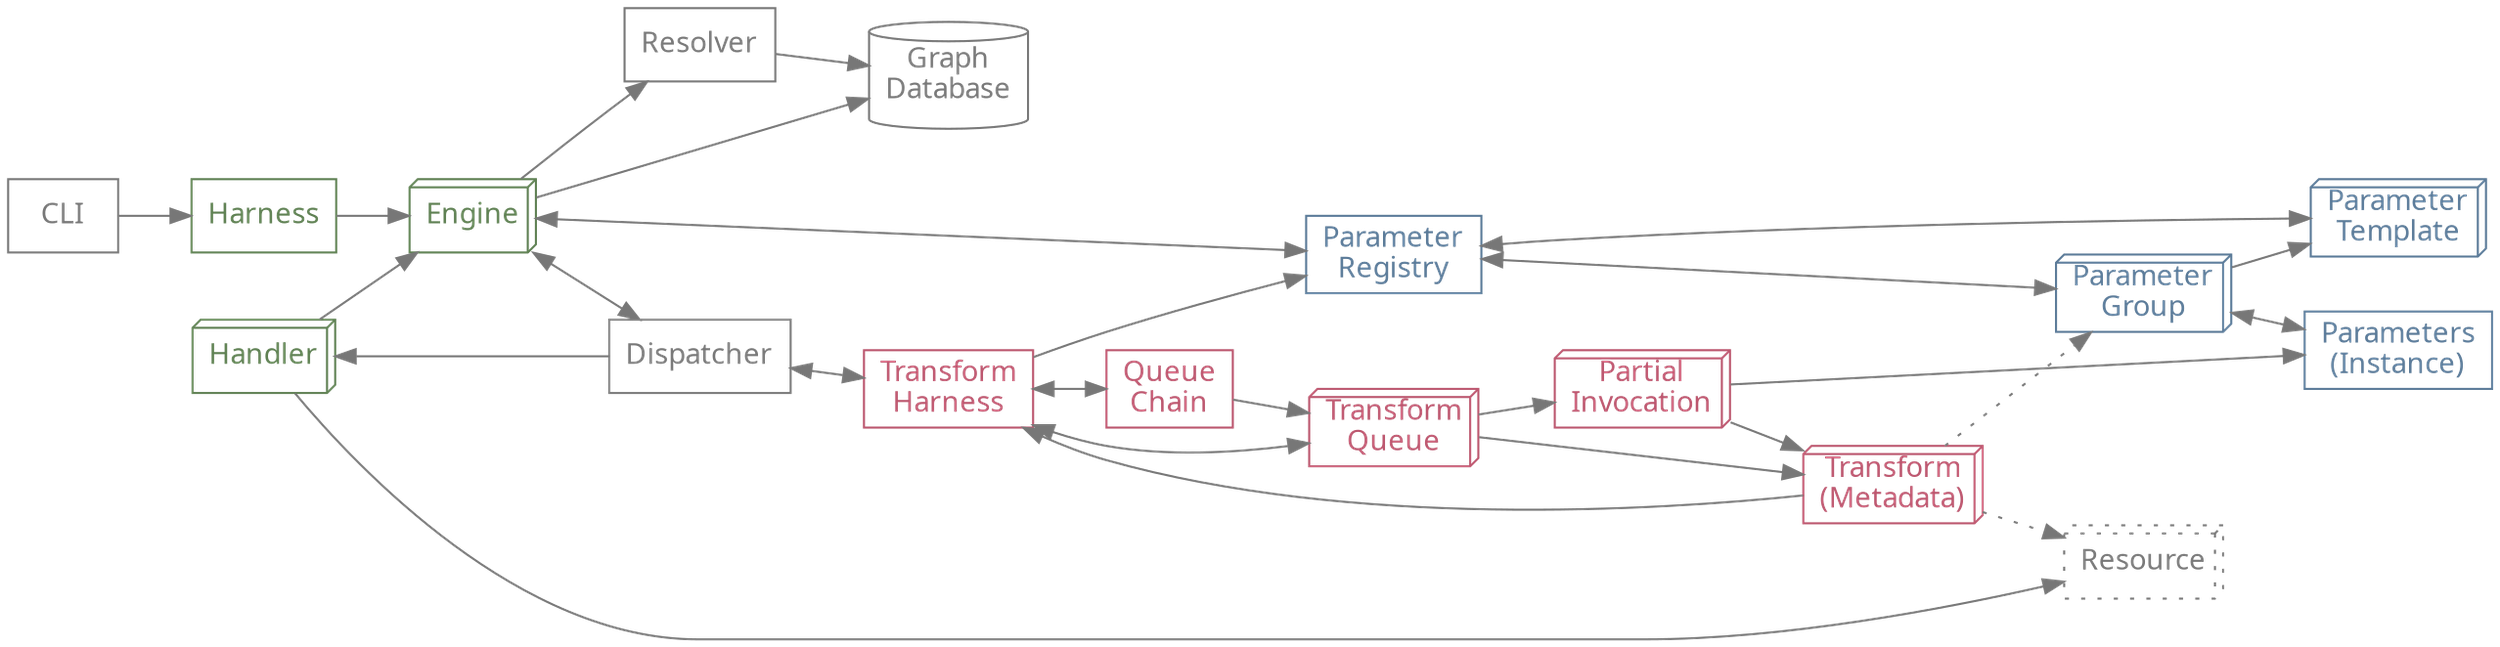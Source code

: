 digraph {
    graph [bgcolor=transparent,rankdir=LR];
    // graph [rankdir=TB];
    node [shape=box,color="#777777",fontcolor="#777777",fontname="Lucida Grande, Lucida Sans Unicode, sans-serif"];
    edge [color="#777777",fontcolor="#777777",fontname="Lucida Grande, Lucida Sans Unicode, sans-serif"];

    subgraph multiples {
        node [shape=box3d];

        subgraph multihandlers {
            node [color="#5e8052",fontcolor="#5e8052"];
            Handler;
            Engine;
        }

        subgraph multiparam {
            node [color="#5a7a98",fontcolor="#5a7a98"];
            Parameter [label="Parameter\nTemplate"];
            P_Group [label="Parameter\nGroup"];
        }

        subgraph multitransform {
            node [color="#bc566e",fontcolor="#bc566e"];
            Queue [label="Transform\nQueue"];
            Entry [label="Transform\n(Metadata)"];
            Partial [label="Partial\nInvocation"];
        }

        Resource [style=dotted];
    }

    GraphDB [label="Graph\nDatabase", shape=cylinder];

    subgraph handlers {
        node [color="#5e8052",fontcolor="#5e8052"];
        Harness;
    }

    subgraph params {
        node [color="#5a7a98",fontcolor="#5a7a98"];
        P_Registry [label="Parameter\nRegistry"];
        P_Instance [label="Parameters\n(Instance)"];
    }

    subgraph transforms {
        node [color="#bc566e",fontcolor="#bc566e"];
        T_Harness [label="Transform\nHarness"];
        Chain [label="Queue\nChain"];
    }

    subgraph backrefs {
        edge [dir=both];

        Engine -> Dispatcher -> T_Harness -> Chain;
        T_Harness -> Queue;
        Engine -> P_Registry -> P_Group -> P_Instance;
        P_Registry -> Parameter;
    }

    subgraph ephemeral {
        edge [style=dotted];
        // T_Harness -> P_Registry;
        // Dispatcher -> P_Registry;
        // Queue -> Dispatcher -> Resolver;
        // T_Harness -> GraphDB;
        // P_Registry -> GraphDB;
        Entry -> Resource;
        Entry -> P_Group;
        // Handler -> GraphDB;
    }

    CLI -> Harness -> Engine -> Resolver -> GraphDB;
    Engine -> GraphDB;
    Dispatcher -> Handler -> Resource;
    Handler -> Engine;
    Queue -> Entry -> T_Harness;
    T_Harness -> P_Registry;
    Chain -> Queue -> Partial -> Entry;
    Partial -> P_Instance;
    P_Group -> Parameter;
}
